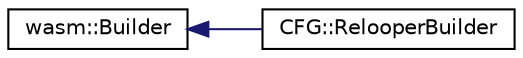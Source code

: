 digraph "Graphical Class Hierarchy"
{
  edge [fontname="Helvetica",fontsize="10",labelfontname="Helvetica",labelfontsize="10"];
  node [fontname="Helvetica",fontsize="10",shape=record];
  rankdir="LR";
  Node0 [label="wasm::Builder",height=0.2,width=0.4,color="black", fillcolor="white", style="filled",URL="$classwasm_1_1_builder.html"];
  Node0 -> Node1 [dir="back",color="midnightblue",fontsize="10",style="solid",fontname="Helvetica"];
  Node1 [label="CFG::RelooperBuilder",height=0.2,width=0.4,color="black", fillcolor="white", style="filled",URL="$class_c_f_g_1_1_relooper_builder.html"];
}

